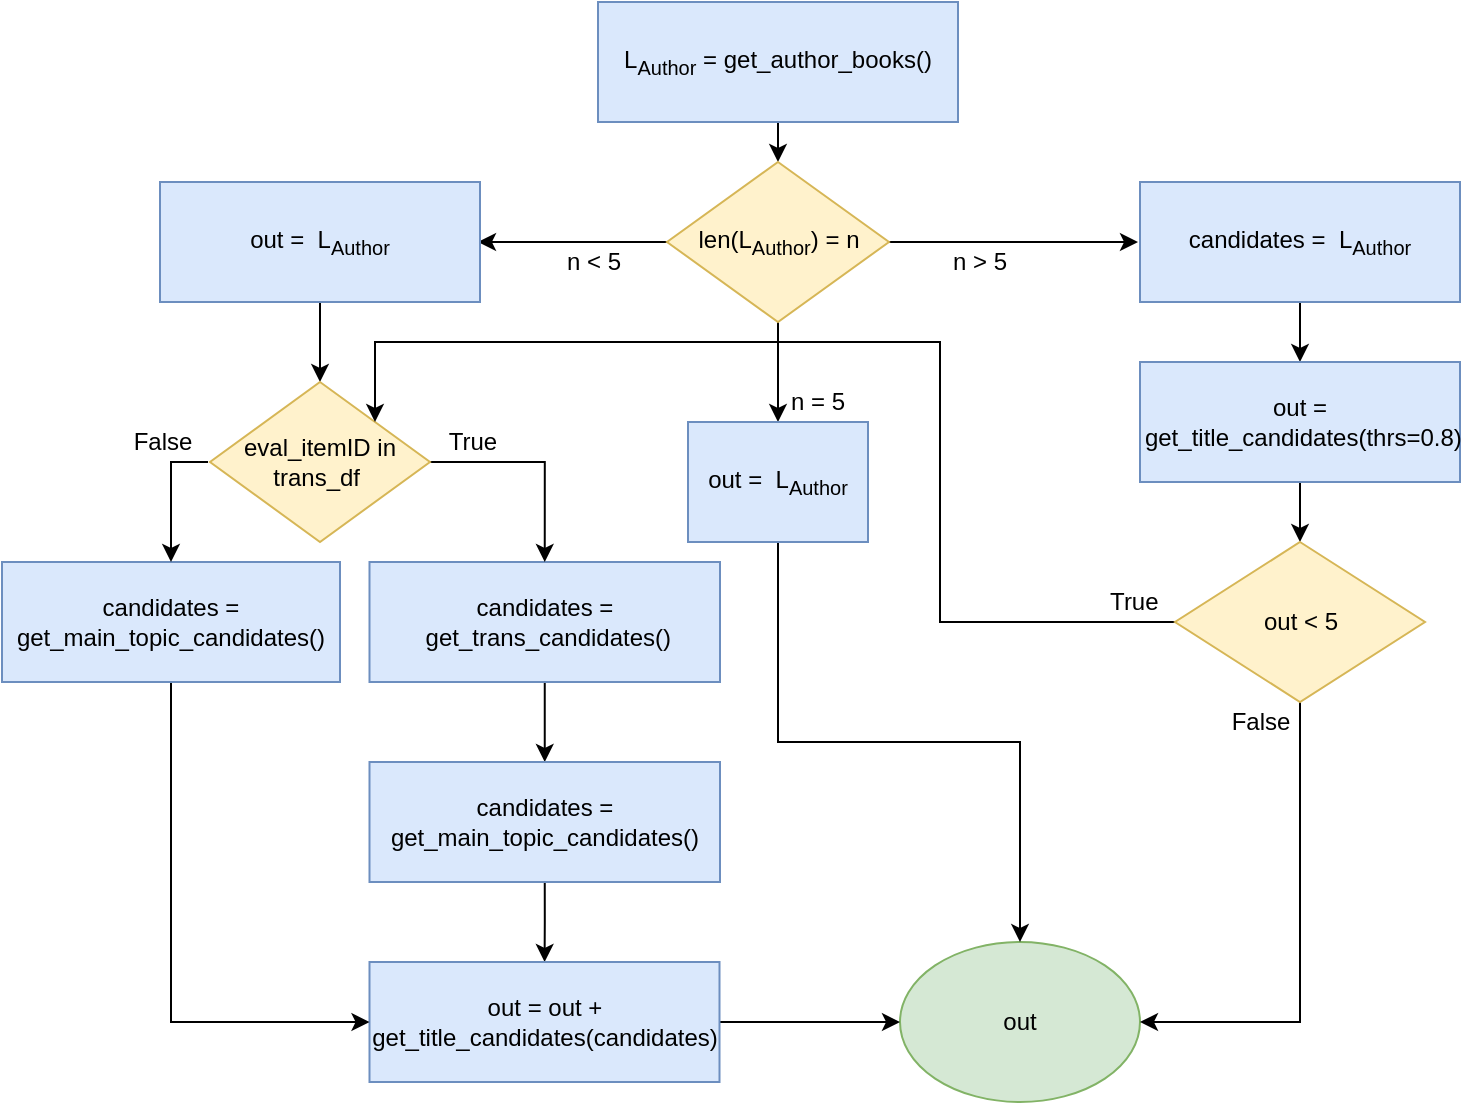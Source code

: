 <mxfile version="14.6.13" type="device"><diagram id="grHflBuOsRkJBd2jGrok" name="Page-1"><mxGraphModel dx="946" dy="529" grid="1" gridSize="10" guides="1" tooltips="1" connect="1" arrows="1" fold="1" page="1" pageScale="1" pageWidth="827" pageHeight="1169" math="0" shadow="0"><root><mxCell id="0"/><mxCell id="1" parent="0"/><mxCell id="0dBYD_vpPtVuzCleCZZB-3" style="edgeStyle=orthogonalEdgeStyle;rounded=0;orthogonalLoop=1;jettySize=auto;html=1;exitX=0.5;exitY=1;exitDx=0;exitDy=0;entryX=0.5;entryY=0;entryDx=0;entryDy=0;" parent="1" target="0dBYD_vpPtVuzCleCZZB-2" edge="1"><mxGeometry relative="1" as="geometry"><mxPoint x="399.5" y="111" as="sourcePoint"/></mxGeometry></mxCell><mxCell id="0dBYD_vpPtVuzCleCZZB-5" style="edgeStyle=orthogonalEdgeStyle;rounded=0;orthogonalLoop=1;jettySize=auto;html=1;exitX=0;exitY=0.5;exitDx=0;exitDy=0;" parent="1" source="0dBYD_vpPtVuzCleCZZB-2" edge="1"><mxGeometry relative="1" as="geometry"><mxPoint x="249" y="210" as="targetPoint"/></mxGeometry></mxCell><mxCell id="0dBYD_vpPtVuzCleCZZB-7" style="edgeStyle=orthogonalEdgeStyle;rounded=0;orthogonalLoop=1;jettySize=auto;html=1;" parent="1" source="0dBYD_vpPtVuzCleCZZB-2" edge="1"><mxGeometry relative="1" as="geometry"><mxPoint x="579" y="210" as="targetPoint"/></mxGeometry></mxCell><mxCell id="0dBYD_vpPtVuzCleCZZB-82" style="edgeStyle=orthogonalEdgeStyle;rounded=0;orthogonalLoop=1;jettySize=auto;html=1;exitX=0.5;exitY=1;exitDx=0;exitDy=0;entryX=0.5;entryY=0;entryDx=0;entryDy=0;" parent="1" source="0dBYD_vpPtVuzCleCZZB-2" target="0dBYD_vpPtVuzCleCZZB-25" edge="1"><mxGeometry relative="1" as="geometry"/></mxCell><mxCell id="0dBYD_vpPtVuzCleCZZB-2" value="len(L&lt;sub&gt;Author&lt;/sub&gt;) = n" style="rhombus;whiteSpace=wrap;html=1;fillColor=#fff2cc;strokeColor=#d6b656;" parent="1" vertex="1"><mxGeometry x="343.5" y="170" width="111" height="80" as="geometry"/></mxCell><mxCell id="0dBYD_vpPtVuzCleCZZB-8" value="n = 5" style="text;html=1;strokeColor=none;fillColor=none;align=center;verticalAlign=middle;whiteSpace=wrap;rounded=0;" parent="1" vertex="1"><mxGeometry x="399" y="280" width="40" height="20" as="geometry"/></mxCell><mxCell id="0dBYD_vpPtVuzCleCZZB-9" value="n &amp;gt; 5" style="text;html=1;strokeColor=none;fillColor=none;align=center;verticalAlign=middle;whiteSpace=wrap;rounded=0;" parent="1" vertex="1"><mxGeometry x="480" y="210" width="40" height="20" as="geometry"/></mxCell><mxCell id="0dBYD_vpPtVuzCleCZZB-10" value="n &amp;lt; 5" style="text;html=1;strokeColor=none;fillColor=none;align=center;verticalAlign=middle;whiteSpace=wrap;rounded=0;" parent="1" vertex="1"><mxGeometry x="287" y="210" width="40" height="20" as="geometry"/></mxCell><mxCell id="0dBYD_vpPtVuzCleCZZB-12" value="out" style="ellipse;whiteSpace=wrap;html=1;fillColor=#d5e8d4;strokeColor=#82b366;" parent="1" vertex="1"><mxGeometry x="460" y="560" width="120" height="80" as="geometry"/></mxCell><mxCell id="0dBYD_vpPtVuzCleCZZB-15" value="&lt;span style=&quot;color: rgb(0 , 0 , 0) ; font-family: &amp;#34;helvetica&amp;#34; ; font-size: 12px ; font-style: normal ; font-weight: normal ; letter-spacing: normal ; text-align: center ; text-indent: 0px ; text-transform: none ; word-spacing: 0px ; text-decoration: none ; display: inline ; float: none&quot;&gt;L&lt;/span&gt;&lt;sub style=&quot;color: rgb(0 , 0 , 0) ; font-family: &amp;#34;helvetica&amp;#34; ; font-style: normal ; font-weight: normal ; letter-spacing: normal ; text-align: center ; text-indent: 0px ; text-transform: none ; word-spacing: 0px ; text-decoration: none&quot;&gt;Author&lt;/sub&gt;&lt;span style=&quot;color: rgb(0 , 0 , 0) ; font-family: &amp;#34;helvetica&amp;#34; ; font-size: 12px ; font-style: normal ; font-weight: normal ; letter-spacing: normal ; text-align: center ; text-indent: 0px ; text-transform: none ; word-spacing: 0px ; text-decoration: none ; display: inline ; float: none&quot;&gt;&lt;span class=&quot;Apple-converted-space&quot;&gt;&amp;nbsp;&lt;/span&gt;= get_author_books()&lt;/span&gt;" style="rounded=0;whiteSpace=wrap;html=1;fillColor=#dae8fc;strokeColor=#6c8ebf;" parent="1" vertex="1"><mxGeometry x="309" y="90" width="180" height="60" as="geometry"/></mxCell><mxCell id="0dBYD_vpPtVuzCleCZZB-34" style="edgeStyle=orthogonalEdgeStyle;rounded=0;orthogonalLoop=1;jettySize=auto;html=1;exitX=0.5;exitY=1;exitDx=0;exitDy=0;" parent="1" source="0dBYD_vpPtVuzCleCZZB-18" target="0dBYD_vpPtVuzCleCZZB-21" edge="1"><mxGeometry relative="1" as="geometry"/></mxCell><mxCell id="0dBYD_vpPtVuzCleCZZB-18" value="out = &amp;nbsp;L&lt;sub&gt;Author&lt;/sub&gt;" style="rounded=0;whiteSpace=wrap;html=1;fillColor=#dae8fc;strokeColor=#6c8ebf;" parent="1" vertex="1"><mxGeometry x="90" y="180" width="160" height="60" as="geometry"/></mxCell><mxCell id="0dBYD_vpPtVuzCleCZZB-30" style="edgeStyle=orthogonalEdgeStyle;rounded=0;orthogonalLoop=1;jettySize=auto;html=1;exitX=0.5;exitY=1;exitDx=0;exitDy=0;startArrow=none;" parent="1" source="0dBYD_vpPtVuzCleCZZB-50" target="0dBYD_vpPtVuzCleCZZB-28" edge="1"><mxGeometry relative="1" as="geometry"/></mxCell><mxCell id="0dBYD_vpPtVuzCleCZZB-53" style="edgeStyle=orthogonalEdgeStyle;rounded=0;orthogonalLoop=1;jettySize=auto;html=1;exitX=0.5;exitY=1;exitDx=0;exitDy=0;entryX=0.5;entryY=0;entryDx=0;entryDy=0;" parent="1" source="0dBYD_vpPtVuzCleCZZB-20" target="0dBYD_vpPtVuzCleCZZB-50" edge="1"><mxGeometry relative="1" as="geometry"/></mxCell><mxCell id="0dBYD_vpPtVuzCleCZZB-20" value="candidates = &amp;nbsp;get_trans_candidates()" style="rounded=0;whiteSpace=wrap;html=1;fillColor=#dae8fc;strokeColor=#6c8ebf;" parent="1" vertex="1"><mxGeometry x="194.75" y="370" width="175.25" height="60" as="geometry"/></mxCell><mxCell id="0dBYD_vpPtVuzCleCZZB-27" style="edgeStyle=orthogonalEdgeStyle;rounded=0;orthogonalLoop=1;jettySize=auto;html=1;exitX=1;exitY=0.5;exitDx=0;exitDy=0;entryX=0.5;entryY=0;entryDx=0;entryDy=0;" parent="1" target="0dBYD_vpPtVuzCleCZZB-20" edge="1"><mxGeometry relative="1" as="geometry"><mxPoint x="224" y="320" as="sourcePoint"/><Array as="points"><mxPoint x="282" y="320"/></Array></mxGeometry></mxCell><mxCell id="0dBYD_vpPtVuzCleCZZB-21" value="eval_itemID in trans_df&amp;nbsp;" style="rhombus;whiteSpace=wrap;html=1;fillColor=#fff2cc;strokeColor=#d6b656;" parent="1" vertex="1"><mxGeometry x="115" y="280" width="110" height="80" as="geometry"/></mxCell><mxCell id="0dBYD_vpPtVuzCleCZZB-26" style="edgeStyle=orthogonalEdgeStyle;rounded=0;orthogonalLoop=1;jettySize=auto;html=1;entryX=0.5;entryY=0;entryDx=0;entryDy=0;exitX=0.5;exitY=1;exitDx=0;exitDy=0;" parent="1" source="0dBYD_vpPtVuzCleCZZB-25" target="0dBYD_vpPtVuzCleCZZB-12" edge="1"><mxGeometry relative="1" as="geometry"/></mxCell><mxCell id="0dBYD_vpPtVuzCleCZZB-25" value="out = &amp;nbsp;L&lt;sub&gt;Author&lt;/sub&gt;" style="rounded=0;whiteSpace=wrap;html=1;fillColor=#dae8fc;strokeColor=#6c8ebf;" parent="1" vertex="1"><mxGeometry x="354" y="300" width="90" height="60" as="geometry"/></mxCell><mxCell id="0dBYD_vpPtVuzCleCZZB-79" style="edgeStyle=orthogonalEdgeStyle;rounded=0;orthogonalLoop=1;jettySize=auto;html=1;exitX=1;exitY=0.5;exitDx=0;exitDy=0;entryX=0;entryY=0.5;entryDx=0;entryDy=0;" parent="1" source="0dBYD_vpPtVuzCleCZZB-28" target="0dBYD_vpPtVuzCleCZZB-12" edge="1"><mxGeometry relative="1" as="geometry"><mxPoint x="340" y="600" as="targetPoint"/></mxGeometry></mxCell><mxCell id="0dBYD_vpPtVuzCleCZZB-28" value="out = out + get_title_candidates(candidates)" style="rounded=0;whiteSpace=wrap;html=1;fillColor=#dae8fc;strokeColor=#6c8ebf;" parent="1" vertex="1"><mxGeometry x="194.75" y="570" width="175" height="60" as="geometry"/></mxCell><mxCell id="0dBYD_vpPtVuzCleCZZB-54" style="edgeStyle=orthogonalEdgeStyle;rounded=0;orthogonalLoop=1;jettySize=auto;html=1;exitX=0.5;exitY=1;exitDx=0;exitDy=0;entryX=0.5;entryY=0;entryDx=0;entryDy=0;" parent="1" source="0dBYD_vpPtVuzCleCZZB-38" target="0dBYD_vpPtVuzCleCZZB-45" edge="1"><mxGeometry relative="1" as="geometry"/></mxCell><mxCell id="0dBYD_vpPtVuzCleCZZB-38" value="candidates = &amp;nbsp;L&lt;sub&gt;Author&lt;/sub&gt;" style="rounded=0;whiteSpace=wrap;html=1;fillColor=#dae8fc;strokeColor=#6c8ebf;" parent="1" vertex="1"><mxGeometry x="580" y="180" width="160" height="60" as="geometry"/></mxCell><mxCell id="0dBYD_vpPtVuzCleCZZB-84" style="edgeStyle=orthogonalEdgeStyle;rounded=0;orthogonalLoop=1;jettySize=auto;html=1;exitX=0.5;exitY=1;exitDx=0;exitDy=0;entryX=0.5;entryY=0;entryDx=0;entryDy=0;" parent="1" source="0dBYD_vpPtVuzCleCZZB-45" target="0dBYD_vpPtVuzCleCZZB-47" edge="1"><mxGeometry relative="1" as="geometry"/></mxCell><mxCell id="0dBYD_vpPtVuzCleCZZB-45" value="out = &amp;nbsp;get_title_candidates(thrs=0.8)" style="rounded=0;whiteSpace=wrap;html=1;fillColor=#dae8fc;strokeColor=#6c8ebf;" parent="1" vertex="1"><mxGeometry x="580" y="270" width="160" height="60" as="geometry"/></mxCell><mxCell id="0dBYD_vpPtVuzCleCZZB-65" style="edgeStyle=orthogonalEdgeStyle;rounded=0;orthogonalLoop=1;jettySize=auto;html=1;entryX=1;entryY=0.5;entryDx=0;entryDy=0;exitX=0.5;exitY=1;exitDx=0;exitDy=0;" parent="1" source="0dBYD_vpPtVuzCleCZZB-47" target="0dBYD_vpPtVuzCleCZZB-12" edge="1"><mxGeometry relative="1" as="geometry"><Array as="points"><mxPoint x="660" y="600"/></Array></mxGeometry></mxCell><mxCell id="0dBYD_vpPtVuzCleCZZB-72" style="edgeStyle=orthogonalEdgeStyle;rounded=0;orthogonalLoop=1;jettySize=auto;html=1;exitX=0;exitY=0.5;exitDx=0;exitDy=0;entryX=1;entryY=0;entryDx=0;entryDy=0;" parent="1" source="0dBYD_vpPtVuzCleCZZB-47" target="0dBYD_vpPtVuzCleCZZB-21" edge="1"><mxGeometry relative="1" as="geometry"><Array as="points"><mxPoint x="480" y="400"/><mxPoint x="480" y="260"/><mxPoint x="198" y="260"/></Array></mxGeometry></mxCell><mxCell id="0dBYD_vpPtVuzCleCZZB-47" value="out &amp;lt; 5" style="rhombus;whiteSpace=wrap;html=1;fillColor=#fff2cc;strokeColor=#d6b656;" parent="1" vertex="1"><mxGeometry x="597.5" y="360" width="125" height="80" as="geometry"/></mxCell><mxCell id="0dBYD_vpPtVuzCleCZZB-51" style="edgeStyle=orthogonalEdgeStyle;rounded=0;orthogonalLoop=1;jettySize=auto;html=1;exitX=0.5;exitY=1;exitDx=0;exitDy=0;entryX=0;entryY=0.5;entryDx=0;entryDy=0;" parent="1" source="0dBYD_vpPtVuzCleCZZB-48" target="0dBYD_vpPtVuzCleCZZB-28" edge="1"><mxGeometry relative="1" as="geometry"/></mxCell><mxCell id="0dBYD_vpPtVuzCleCZZB-48" value="candidates = get_main_topic_candidates()" style="rounded=0;whiteSpace=wrap;html=1;fillColor=#dae8fc;strokeColor=#6c8ebf;" parent="1" vertex="1"><mxGeometry x="11" y="370" width="169" height="60" as="geometry"/></mxCell><mxCell id="0dBYD_vpPtVuzCleCZZB-50" value="candidates = get_main_topic_candidates()" style="rounded=0;whiteSpace=wrap;html=1;fillColor=#dae8fc;strokeColor=#6c8ebf;" parent="1" vertex="1"><mxGeometry x="194.75" y="470" width="175.25" height="60" as="geometry"/></mxCell><mxCell id="0dBYD_vpPtVuzCleCZZB-70" value="True" style="text;html=1;strokeColor=none;fillColor=none;align=center;verticalAlign=middle;whiteSpace=wrap;rounded=0;" parent="1" vertex="1"><mxGeometry x="224" y="300" width="45" height="20" as="geometry"/></mxCell><mxCell id="0dBYD_vpPtVuzCleCZZB-83" style="edgeStyle=orthogonalEdgeStyle;rounded=0;orthogonalLoop=1;jettySize=auto;html=1;exitX=1;exitY=1;exitDx=0;exitDy=0;entryX=0.5;entryY=0;entryDx=0;entryDy=0;" parent="1" source="0dBYD_vpPtVuzCleCZZB-71" target="0dBYD_vpPtVuzCleCZZB-48" edge="1"><mxGeometry relative="1" as="geometry"><Array as="points"><mxPoint x="96" y="320"/></Array></mxGeometry></mxCell><mxCell id="0dBYD_vpPtVuzCleCZZB-71" value="False" style="text;html=1;strokeColor=none;fillColor=none;align=center;verticalAlign=middle;whiteSpace=wrap;rounded=0;" parent="1" vertex="1"><mxGeometry x="69" y="300" width="45" height="20" as="geometry"/></mxCell><mxCell id="0dBYD_vpPtVuzCleCZZB-76" value="False" style="text;html=1;strokeColor=none;fillColor=none;align=center;verticalAlign=middle;whiteSpace=wrap;rounded=0;" parent="1" vertex="1"><mxGeometry x="618" y="440" width="45" height="20" as="geometry"/></mxCell><mxCell id="0dBYD_vpPtVuzCleCZZB-77" value="&amp;nbsp;True" style="text;html=1;strokeColor=none;fillColor=none;align=center;verticalAlign=middle;whiteSpace=wrap;rounded=0;" parent="1" vertex="1"><mxGeometry x="552.5" y="380" width="45" height="20" as="geometry"/></mxCell><mxCell id="0dBYD_vpPtVuzCleCZZB-78" style="edgeStyle=orthogonalEdgeStyle;rounded=0;orthogonalLoop=1;jettySize=auto;html=1;exitX=0.5;exitY=1;exitDx=0;exitDy=0;" parent="1" source="0dBYD_vpPtVuzCleCZZB-15" target="0dBYD_vpPtVuzCleCZZB-15" edge="1"><mxGeometry relative="1" as="geometry"/></mxCell></root></mxGraphModel></diagram></mxfile>